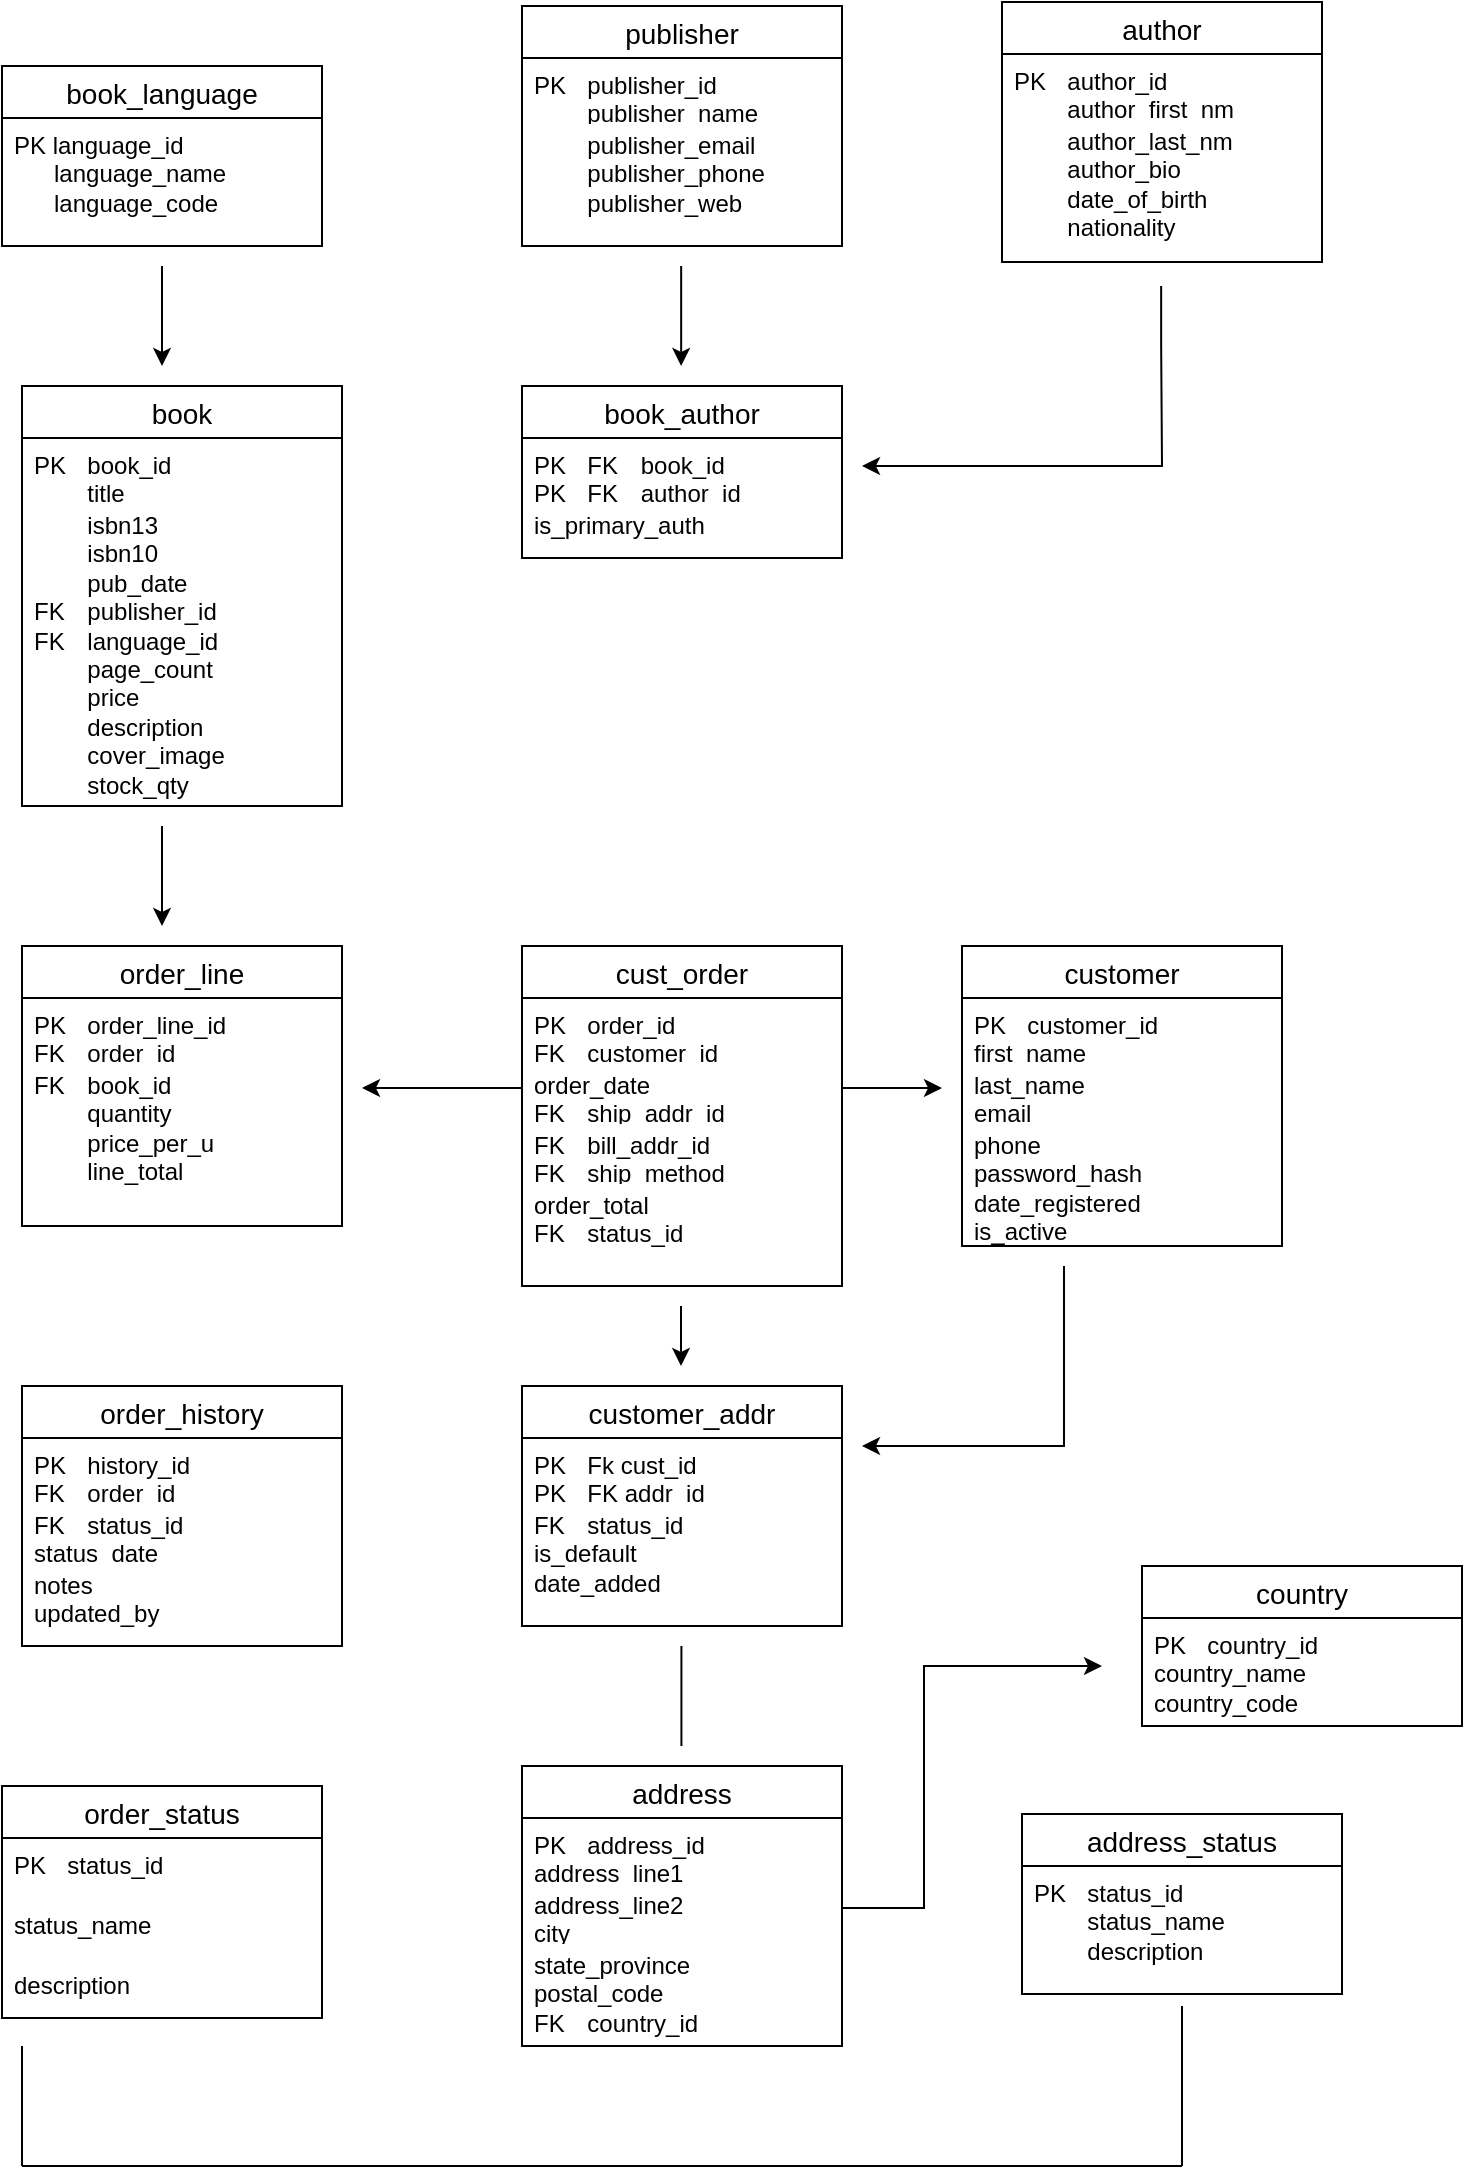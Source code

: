 <mxfile version="26.2.12">
  <diagram name="Page-1" id="foeVM5Lg0MwwSUJBU36r">
    <mxGraphModel dx="790" dy="543" grid="1" gridSize="10" guides="1" tooltips="1" connect="1" arrows="1" fold="1" page="1" pageScale="1" pageWidth="827" pageHeight="1169" math="0" shadow="0">
      <root>
        <mxCell id="0" />
        <mxCell id="1" parent="0" />
        <mxCell id="IKarQw-mpcMnn7K4AN1X-6" value="book" style="swimlane;fontStyle=0;childLayout=stackLayout;horizontal=1;startSize=26;horizontalStack=0;resizeParent=1;resizeParentMax=0;resizeLast=0;collapsible=1;marginBottom=0;align=center;fontSize=14;" vertex="1" parent="1">
          <mxGeometry x="30" y="240" width="160" height="210" as="geometry" />
        </mxCell>
        <mxCell id="IKarQw-mpcMnn7K4AN1X-7" value="PK&lt;span style=&quot;white-space: pre;&quot;&gt;&#x9;book_id&lt;/span&gt;&lt;div&gt;&lt;span style=&quot;white-space: pre;&quot;&gt;&lt;span style=&quot;white-space: pre;&quot;&gt;&#x9;title&lt;/span&gt;&lt;br&gt;&lt;/span&gt;&lt;/div&gt;&lt;div&gt;&lt;span style=&quot;white-space: pre;&quot;&gt;&lt;span style=&quot;white-space: pre;&quot;&gt;&lt;br&gt;&lt;/span&gt;&lt;/span&gt;&lt;/div&gt;" style="text;strokeColor=none;fillColor=none;spacingLeft=4;spacingRight=4;overflow=hidden;rotatable=0;points=[[0,0.5],[1,0.5]];portConstraint=eastwest;fontSize=12;whiteSpace=wrap;html=1;" vertex="1" parent="IKarQw-mpcMnn7K4AN1X-6">
          <mxGeometry y="26" width="160" height="184" as="geometry" />
        </mxCell>
        <mxCell id="IKarQw-mpcMnn7K4AN1X-9" value="&lt;span style=&quot;white-space: pre;&quot;&gt;&#x9;isbn13&lt;/span&gt;&lt;div&gt;&lt;span style=&quot;white-space: pre;&quot;&gt;&lt;span style=&quot;white-space: pre;&quot;&gt;&#x9;isbn10&lt;/span&gt;&lt;br&gt;&lt;/span&gt;&lt;/div&gt;&lt;div&gt;&lt;span style=&quot;white-space: pre;&quot;&gt;&lt;span style=&quot;white-space: pre;&quot;&gt;&lt;span style=&quot;white-space: pre;&quot;&gt;&#x9;pub_date&lt;/span&gt;&lt;br&gt;&lt;/span&gt;&lt;/span&gt;&lt;/div&gt;&lt;div&gt;&lt;span style=&quot;white-space: pre;&quot;&gt;&lt;span style=&quot;white-space: pre;&quot;&gt;&lt;span style=&quot;white-space: pre;&quot;&gt;FK&lt;span style=&quot;white-space: pre;&quot;&gt;&#x9;publisher_id&lt;/span&gt;&lt;/span&gt;&lt;/span&gt;&lt;/span&gt;&lt;/div&gt;&lt;div&gt;&lt;span style=&quot;white-space: pre;&quot;&gt;&lt;span style=&quot;white-space: pre;&quot;&gt;&lt;span style=&quot;white-space: pre;&quot;&gt;&lt;span style=&quot;white-space: pre;&quot;&gt;FK&lt;span style=&quot;white-space: pre;&quot;&gt;&#x9;language_id&lt;/span&gt;&lt;/span&gt;&lt;/span&gt;&lt;/span&gt;&lt;/span&gt;&lt;/div&gt;&lt;div&gt;&lt;span style=&quot;white-space: pre;&quot;&gt;&lt;span style=&quot;white-space: pre;&quot;&gt;&lt;span style=&quot;white-space: pre;&quot;&gt;&lt;span style=&quot;white-space: pre;&quot;&gt;&lt;span style=&quot;white-space: pre;&quot;&gt;&lt;span style=&quot;white-space: pre;&quot;&gt;&#x9;page_count&lt;/span&gt;&lt;br&gt;&lt;/span&gt;&lt;/span&gt;&lt;/span&gt;&lt;/span&gt;&lt;/span&gt;&lt;/div&gt;&lt;div&gt;&lt;span style=&quot;white-space: pre;&quot;&gt;&lt;span style=&quot;white-space: pre;&quot;&gt;&lt;span style=&quot;white-space: pre;&quot;&gt;&lt;span style=&quot;white-space: pre;&quot;&gt;&lt;span style=&quot;white-space: pre;&quot;&gt;&lt;span style=&quot;white-space: pre;&quot;&gt;&lt;span style=&quot;white-space: pre;&quot;&gt;&#x9;price&lt;/span&gt;&lt;br&gt;&lt;/span&gt;&lt;/span&gt;&lt;/span&gt;&lt;/span&gt;&lt;/span&gt;&lt;/span&gt;&lt;/div&gt;&lt;div&gt;&lt;span style=&quot;white-space: pre;&quot;&gt;&lt;span style=&quot;white-space: pre;&quot;&gt;&lt;span style=&quot;white-space: pre;&quot;&gt;&lt;span style=&quot;white-space: pre;&quot;&gt;&lt;span style=&quot;white-space: pre;&quot;&gt;&lt;span style=&quot;white-space: pre;&quot;&gt;&lt;span style=&quot;white-space: pre;&quot;&gt;&lt;span style=&quot;white-space: pre;&quot;&gt;&#x9;description&lt;/span&gt;&lt;br&gt;&lt;/span&gt;&lt;/span&gt;&lt;/span&gt;&lt;/span&gt;&lt;/span&gt;&lt;/span&gt;&lt;/span&gt;&lt;/div&gt;&lt;div&gt;&lt;span style=&quot;white-space: pre;&quot;&gt;&lt;span style=&quot;white-space: pre;&quot;&gt;&lt;span style=&quot;white-space: pre;&quot;&gt;&lt;span style=&quot;white-space: pre;&quot;&gt;&lt;span style=&quot;white-space: pre;&quot;&gt;&lt;span style=&quot;white-space: pre;&quot;&gt;&lt;span style=&quot;white-space: pre;&quot;&gt;&lt;span style=&quot;white-space: pre;&quot;&gt;&lt;span style=&quot;white-space: pre;&quot;&gt;&#x9;cover_image&lt;/span&gt;&lt;br&gt;&lt;/span&gt;&lt;/span&gt;&lt;/span&gt;&lt;/span&gt;&lt;/span&gt;&lt;/span&gt;&lt;/span&gt;&lt;/span&gt;&lt;/div&gt;&lt;div&gt;&lt;span style=&quot;white-space: pre;&quot;&gt;&lt;span style=&quot;white-space: pre;&quot;&gt;&lt;span style=&quot;white-space: pre;&quot;&gt;&lt;span style=&quot;white-space: pre;&quot;&gt;&lt;span style=&quot;white-space: pre;&quot;&gt;&lt;span style=&quot;white-space: pre;&quot;&gt;&lt;span style=&quot;white-space: pre;&quot;&gt;&lt;span style=&quot;white-space: pre;&quot;&gt;&lt;span style=&quot;white-space: pre;&quot;&gt;&lt;span style=&quot;white-space: pre;&quot;&gt;&#x9;stock_qty&lt;/span&gt;&lt;br&gt;&lt;/span&gt;&lt;/span&gt;&lt;/span&gt;&lt;/span&gt;&lt;/span&gt;&lt;/span&gt;&lt;/span&gt;&lt;/span&gt;&lt;/span&gt;&lt;/div&gt;" style="text;strokeColor=none;fillColor=none;spacingLeft=4;spacingRight=4;overflow=hidden;rotatable=0;points=[[0,0.5],[1,0.5]];portConstraint=eastwest;fontSize=12;whiteSpace=wrap;html=1;movable=0;resizable=0;deletable=0;editable=0;locked=1;connectable=0;" vertex="1" parent="IKarQw-mpcMnn7K4AN1X-6">
          <mxGeometry y="56" width="160" height="164" as="geometry" />
        </mxCell>
        <mxCell id="IKarQw-mpcMnn7K4AN1X-16" value="" style="endArrow=classic;html=1;rounded=0;" edge="1" parent="1">
          <mxGeometry width="50" height="50" relative="1" as="geometry">
            <mxPoint x="100" y="180" as="sourcePoint" />
            <mxPoint x="100" y="230" as="targetPoint" />
            <Array as="points">
              <mxPoint x="100" y="210" />
            </Array>
          </mxGeometry>
        </mxCell>
        <mxCell id="IKarQw-mpcMnn7K4AN1X-17" value="" style="endArrow=classic;html=1;rounded=0;" edge="1" parent="1">
          <mxGeometry width="50" height="50" relative="1" as="geometry">
            <mxPoint x="100" y="460" as="sourcePoint" />
            <mxPoint x="100" y="510" as="targetPoint" />
            <Array as="points">
              <mxPoint x="100" y="490" />
            </Array>
          </mxGeometry>
        </mxCell>
        <mxCell id="IKarQw-mpcMnn7K4AN1X-18" value="order_line" style="swimlane;fontStyle=0;childLayout=stackLayout;horizontal=1;startSize=26;horizontalStack=0;resizeParent=1;resizeParentMax=0;resizeLast=0;collapsible=1;marginBottom=0;align=center;fontSize=14;" vertex="1" parent="1">
          <mxGeometry x="30" y="520" width="160" height="140" as="geometry" />
        </mxCell>
        <mxCell id="IKarQw-mpcMnn7K4AN1X-19" value="PK &lt;span style=&quot;white-space: pre;&quot;&gt;&#x9;&lt;/span&gt;order_line_id&lt;div&gt;&lt;span style=&quot;white-space: pre;&quot;&gt;FK&lt;span style=&quot;white-space: pre;&quot;&gt;&#x9;order_id&lt;/span&gt;&#x9;&lt;/span&gt;&lt;br&gt;&lt;/div&gt;" style="text;strokeColor=none;fillColor=none;spacingLeft=4;spacingRight=4;overflow=hidden;rotatable=0;points=[[0,0.5],[1,0.5]];portConstraint=eastwest;fontSize=12;whiteSpace=wrap;html=1;" vertex="1" parent="IKarQw-mpcMnn7K4AN1X-18">
          <mxGeometry y="26" width="160" height="30" as="geometry" />
        </mxCell>
        <mxCell id="IKarQw-mpcMnn7K4AN1X-20" value="FK&lt;span style=&quot;white-space: pre;&quot;&gt;&#x9;book_id&lt;/span&gt;&lt;div&gt;&lt;span style=&quot;white-space: pre;&quot;&gt;&lt;span style=&quot;white-space: pre;&quot;&gt;&#x9;quantity&lt;/span&gt;&lt;/span&gt;&lt;/div&gt;&lt;div&gt;&lt;span style=&quot;white-space: pre;&quot;&gt;&lt;span style=&quot;white-space: pre;&quot;&gt;&#x9;price_per_u&lt;/span&gt;&lt;/span&gt;&lt;/div&gt;&lt;div&gt;&lt;span style=&quot;white-space: pre;&quot;&gt;&lt;span style=&quot;white-space: pre;&quot;&gt;&#x9;line_total&lt;/span&gt;&lt;br&gt;&lt;/span&gt;&lt;div&gt;&lt;br&gt;&lt;/div&gt;&lt;/div&gt;" style="text;strokeColor=none;fillColor=none;spacingLeft=4;spacingRight=4;overflow=hidden;rotatable=0;points=[[0,0.5],[1,0.5]];portConstraint=eastwest;fontSize=12;whiteSpace=wrap;html=1;" vertex="1" parent="IKarQw-mpcMnn7K4AN1X-18">
          <mxGeometry y="56" width="160" height="84" as="geometry" />
        </mxCell>
        <mxCell id="IKarQw-mpcMnn7K4AN1X-22" value="cust_order" style="swimlane;fontStyle=0;childLayout=stackLayout;horizontal=1;startSize=26;horizontalStack=0;resizeParent=1;resizeParentMax=0;resizeLast=0;collapsible=1;marginBottom=0;align=center;fontSize=14;" vertex="1" parent="1">
          <mxGeometry x="280" y="520" width="160" height="170" as="geometry" />
        </mxCell>
        <mxCell id="IKarQw-mpcMnn7K4AN1X-23" value="PK&lt;span style=&quot;white-space: pre;&quot;&gt;&#x9;order_id&lt;/span&gt;&lt;div&gt;&lt;span style=&quot;white-space: pre;&quot;&gt;FK&lt;span style=&quot;white-space: pre;&quot;&gt;&#x9;customer_id&lt;/span&gt;&lt;/span&gt;&lt;/div&gt;&lt;div&gt;&lt;span style=&quot;white-space: pre;&quot;&gt;&lt;span style=&quot;white-space: pre;&quot;&gt;&lt;br&gt;&lt;/span&gt;&lt;/span&gt;&lt;/div&gt;" style="text;strokeColor=none;fillColor=none;spacingLeft=4;spacingRight=4;overflow=hidden;rotatable=0;points=[[0,0.5],[1,0.5]];portConstraint=eastwest;fontSize=12;whiteSpace=wrap;html=1;" vertex="1" parent="IKarQw-mpcMnn7K4AN1X-22">
          <mxGeometry y="26" width="160" height="30" as="geometry" />
        </mxCell>
        <mxCell id="IKarQw-mpcMnn7K4AN1X-27" style="edgeStyle=orthogonalEdgeStyle;rounded=0;orthogonalLoop=1;jettySize=auto;html=1;" edge="1" parent="IKarQw-mpcMnn7K4AN1X-22" source="IKarQw-mpcMnn7K4AN1X-26">
          <mxGeometry relative="1" as="geometry">
            <mxPoint x="-80" y="71" as="targetPoint" />
          </mxGeometry>
        </mxCell>
        <mxCell id="IKarQw-mpcMnn7K4AN1X-29" style="edgeStyle=orthogonalEdgeStyle;rounded=0;orthogonalLoop=1;jettySize=auto;html=1;" edge="1" parent="IKarQw-mpcMnn7K4AN1X-22" source="IKarQw-mpcMnn7K4AN1X-26">
          <mxGeometry relative="1" as="geometry">
            <mxPoint x="210" y="71" as="targetPoint" />
          </mxGeometry>
        </mxCell>
        <mxCell id="IKarQw-mpcMnn7K4AN1X-26" value="order_date&lt;div&gt;FK&lt;span style=&quot;white-space: pre;&quot;&gt;&#x9;ship_addr_id&lt;/span&gt;&lt;/div&gt;" style="text;strokeColor=none;fillColor=none;spacingLeft=4;spacingRight=4;overflow=hidden;rotatable=0;points=[[0,0.5],[1,0.5]];portConstraint=eastwest;fontSize=12;whiteSpace=wrap;html=1;" vertex="1" parent="IKarQw-mpcMnn7K4AN1X-22">
          <mxGeometry y="56" width="160" height="30" as="geometry" />
        </mxCell>
        <mxCell id="IKarQw-mpcMnn7K4AN1X-24" value="FK&lt;span style=&quot;white-space: pre;&quot;&gt;&#x9;bill_addr_id&lt;/span&gt;&lt;div&gt;&lt;span style=&quot;white-space: pre;&quot;&gt;FK&lt;span style=&quot;white-space: pre;&quot;&gt;&#x9;ship_method&lt;/span&gt;&lt;/span&gt;&lt;/div&gt;&lt;div&gt;&lt;span style=&quot;white-space: pre;&quot;&gt;&lt;span style=&quot;white-space: pre;&quot;&gt;&lt;br&gt;&lt;/span&gt;&lt;/span&gt;&lt;/div&gt;" style="text;strokeColor=none;fillColor=none;spacingLeft=4;spacingRight=4;overflow=hidden;rotatable=0;points=[[0,0.5],[1,0.5]];portConstraint=eastwest;fontSize=12;whiteSpace=wrap;html=1;" vertex="1" parent="IKarQw-mpcMnn7K4AN1X-22">
          <mxGeometry y="86" width="160" height="30" as="geometry" />
        </mxCell>
        <mxCell id="IKarQw-mpcMnn7K4AN1X-25" value="order_total&lt;div&gt;FK&lt;span style=&quot;white-space: pre;&quot;&gt;&#x9;status_id&lt;/span&gt;&lt;/div&gt;" style="text;strokeColor=none;fillColor=none;spacingLeft=4;spacingRight=4;overflow=hidden;rotatable=0;points=[[0,0.5],[1,0.5]];portConstraint=eastwest;fontSize=12;whiteSpace=wrap;html=1;" vertex="1" parent="IKarQw-mpcMnn7K4AN1X-22">
          <mxGeometry y="116" width="160" height="54" as="geometry" />
        </mxCell>
        <mxCell id="IKarQw-mpcMnn7K4AN1X-30" value="customer" style="swimlane;fontStyle=0;childLayout=stackLayout;horizontal=1;startSize=26;horizontalStack=0;resizeParent=1;resizeParentMax=0;resizeLast=0;collapsible=1;marginBottom=0;align=center;fontSize=14;" vertex="1" parent="1">
          <mxGeometry x="500" y="520" width="160" height="150" as="geometry" />
        </mxCell>
        <mxCell id="IKarQw-mpcMnn7K4AN1X-31" value="PK&lt;span style=&quot;white-space: pre;&quot;&gt;&#x9;customer_id&lt;/span&gt;&lt;div&gt;&lt;span style=&quot;white-space: pre;&quot;&gt;first_name&lt;/span&gt;&lt;/div&gt;" style="text;strokeColor=none;fillColor=none;spacingLeft=4;spacingRight=4;overflow=hidden;rotatable=0;points=[[0,0.5],[1,0.5]];portConstraint=eastwest;fontSize=12;whiteSpace=wrap;html=1;" vertex="1" parent="IKarQw-mpcMnn7K4AN1X-30">
          <mxGeometry y="26" width="160" height="30" as="geometry" />
        </mxCell>
        <mxCell id="IKarQw-mpcMnn7K4AN1X-32" value="last_name&lt;div&gt;email&lt;/div&gt;" style="text;strokeColor=none;fillColor=none;spacingLeft=4;spacingRight=4;overflow=hidden;rotatable=0;points=[[0,0.5],[1,0.5]];portConstraint=eastwest;fontSize=12;whiteSpace=wrap;html=1;" vertex="1" parent="IKarQw-mpcMnn7K4AN1X-30">
          <mxGeometry y="56" width="160" height="30" as="geometry" />
        </mxCell>
        <mxCell id="IKarQw-mpcMnn7K4AN1X-33" value="phone&lt;div&gt;password_hash&lt;/div&gt;&lt;div&gt;date_registered&lt;/div&gt;&lt;div&gt;is_active&lt;/div&gt;" style="text;strokeColor=none;fillColor=none;spacingLeft=4;spacingRight=4;overflow=hidden;rotatable=0;points=[[0,0.5],[1,0.5]];portConstraint=eastwest;fontSize=12;whiteSpace=wrap;html=1;" vertex="1" parent="IKarQw-mpcMnn7K4AN1X-30">
          <mxGeometry y="86" width="160" height="64" as="geometry" />
        </mxCell>
        <mxCell id="IKarQw-mpcMnn7K4AN1X-34" value="" style="endArrow=classic;html=1;rounded=0;" edge="1" parent="1">
          <mxGeometry width="50" height="50" relative="1" as="geometry">
            <mxPoint x="359.5" y="700" as="sourcePoint" />
            <mxPoint x="360" y="730" as="targetPoint" />
            <Array as="points">
              <mxPoint x="359.5" y="730" />
            </Array>
          </mxGeometry>
        </mxCell>
        <mxCell id="IKarQw-mpcMnn7K4AN1X-35" value="customer_addr" style="swimlane;fontStyle=0;childLayout=stackLayout;horizontal=1;startSize=26;horizontalStack=0;resizeParent=1;resizeParentMax=0;resizeLast=0;collapsible=1;marginBottom=0;align=center;fontSize=14;" vertex="1" parent="1">
          <mxGeometry x="280" y="740" width="160" height="120" as="geometry" />
        </mxCell>
        <mxCell id="IKarQw-mpcMnn7K4AN1X-36" value="PK&lt;span style=&quot;white-space: pre;&quot;&gt;&#x9;Fk cust_id&lt;/span&gt;&lt;div&gt;&lt;span style=&quot;white-space: pre;&quot;&gt;PK&lt;span style=&quot;white-space: pre;&quot;&gt;&#x9;FK addr_id&lt;/span&gt;&lt;/span&gt;&lt;/div&gt;&lt;div&gt;&lt;span style=&quot;white-space: pre;&quot;&gt;&lt;span style=&quot;white-space: pre;&quot;&gt;&lt;br&gt;&lt;/span&gt;&lt;/span&gt;&lt;/div&gt;" style="text;strokeColor=none;fillColor=none;spacingLeft=4;spacingRight=4;overflow=hidden;rotatable=0;points=[[0,0.5],[1,0.5]];portConstraint=eastwest;fontSize=12;whiteSpace=wrap;html=1;" vertex="1" parent="IKarQw-mpcMnn7K4AN1X-35">
          <mxGeometry y="26" width="160" height="30" as="geometry" />
        </mxCell>
        <mxCell id="IKarQw-mpcMnn7K4AN1X-41" style="edgeStyle=orthogonalEdgeStyle;rounded=0;orthogonalLoop=1;jettySize=auto;html=1;" edge="1" parent="IKarQw-mpcMnn7K4AN1X-35">
          <mxGeometry relative="1" as="geometry">
            <mxPoint x="170" y="30" as="targetPoint" />
            <mxPoint x="271" y="-60" as="sourcePoint" />
            <Array as="points">
              <mxPoint x="271" y="-30" />
              <mxPoint x="271" y="30" />
            </Array>
          </mxGeometry>
        </mxCell>
        <mxCell id="IKarQw-mpcMnn7K4AN1X-38" value="FK&lt;span style=&quot;white-space: pre;&quot;&gt;&#x9;status_id&lt;/span&gt;&lt;div&gt;&lt;span style=&quot;white-space: pre;&quot;&gt;is_default&lt;/span&gt;&lt;/div&gt;&lt;div&gt;&lt;span style=&quot;white-space: pre;&quot;&gt;date_added&lt;/span&gt;&lt;/div&gt;" style="text;strokeColor=none;fillColor=none;spacingLeft=4;spacingRight=4;overflow=hidden;rotatable=0;points=[[0,0.5],[1,0.5]];portConstraint=eastwest;fontSize=12;whiteSpace=wrap;html=1;" vertex="1" parent="IKarQw-mpcMnn7K4AN1X-35">
          <mxGeometry y="56" width="160" height="64" as="geometry" />
        </mxCell>
        <mxCell id="IKarQw-mpcMnn7K4AN1X-43" value="order_history" style="swimlane;fontStyle=0;childLayout=stackLayout;horizontal=1;startSize=26;horizontalStack=0;resizeParent=1;resizeParentMax=0;resizeLast=0;collapsible=1;marginBottom=0;align=center;fontSize=14;" vertex="1" parent="1">
          <mxGeometry x="30" y="740" width="160" height="130" as="geometry" />
        </mxCell>
        <mxCell id="IKarQw-mpcMnn7K4AN1X-44" value="PK&lt;span style=&quot;white-space: pre;&quot;&gt;&#x9;history_id&lt;/span&gt;&lt;div&gt;&lt;span style=&quot;white-space: pre;&quot;&gt;FK&lt;span style=&quot;white-space: pre;&quot;&gt;&#x9;order_id&lt;/span&gt;&lt;/span&gt;&lt;/div&gt;" style="text;strokeColor=none;fillColor=none;spacingLeft=4;spacingRight=4;overflow=hidden;rotatable=0;points=[[0,0.5],[1,0.5]];portConstraint=eastwest;fontSize=12;whiteSpace=wrap;html=1;" vertex="1" parent="IKarQw-mpcMnn7K4AN1X-43">
          <mxGeometry y="26" width="160" height="30" as="geometry" />
        </mxCell>
        <mxCell id="IKarQw-mpcMnn7K4AN1X-45" value="FK&lt;span style=&quot;white-space: pre;&quot;&gt;&#x9;status_id&lt;/span&gt;&lt;div&gt;&lt;span style=&quot;white-space: pre;&quot;&gt;status_date&lt;/span&gt;&lt;/div&gt;" style="text;strokeColor=none;fillColor=none;spacingLeft=4;spacingRight=4;overflow=hidden;rotatable=0;points=[[0,0.5],[1,0.5]];portConstraint=eastwest;fontSize=12;whiteSpace=wrap;html=1;" vertex="1" parent="IKarQw-mpcMnn7K4AN1X-43">
          <mxGeometry y="56" width="160" height="30" as="geometry" />
        </mxCell>
        <mxCell id="IKarQw-mpcMnn7K4AN1X-46" value="notes&lt;div&gt;updated_by&lt;/div&gt;" style="text;strokeColor=none;fillColor=none;spacingLeft=4;spacingRight=4;overflow=hidden;rotatable=0;points=[[0,0.5],[1,0.5]];portConstraint=eastwest;fontSize=12;whiteSpace=wrap;html=1;" vertex="1" parent="IKarQw-mpcMnn7K4AN1X-43">
          <mxGeometry y="86" width="160" height="44" as="geometry" />
        </mxCell>
        <mxCell id="IKarQw-mpcMnn7K4AN1X-47" value="" style="endArrow=none;html=1;rounded=0;" edge="1" parent="1">
          <mxGeometry width="50" height="50" relative="1" as="geometry">
            <mxPoint x="359.71" y="920" as="sourcePoint" />
            <mxPoint x="359.71" y="870" as="targetPoint" />
            <Array as="points">
              <mxPoint x="359.71" y="880" />
            </Array>
          </mxGeometry>
        </mxCell>
        <mxCell id="IKarQw-mpcMnn7K4AN1X-48" value="address" style="swimlane;fontStyle=0;childLayout=stackLayout;horizontal=1;startSize=26;horizontalStack=0;resizeParent=1;resizeParentMax=0;resizeLast=0;collapsible=1;marginBottom=0;align=center;fontSize=14;" vertex="1" parent="1">
          <mxGeometry x="280" y="930" width="160" height="140" as="geometry" />
        </mxCell>
        <mxCell id="IKarQw-mpcMnn7K4AN1X-49" value="PK&lt;span style=&quot;white-space: pre;&quot;&gt;&#x9;address_id&lt;/span&gt;&lt;div&gt;&lt;span style=&quot;white-space: pre;&quot;&gt;address_line1&lt;/span&gt;&lt;/div&gt;" style="text;strokeColor=none;fillColor=none;spacingLeft=4;spacingRight=4;overflow=hidden;rotatable=0;points=[[0,0.5],[1,0.5]];portConstraint=eastwest;fontSize=12;whiteSpace=wrap;html=1;" vertex="1" parent="IKarQw-mpcMnn7K4AN1X-48">
          <mxGeometry y="26" width="160" height="30" as="geometry" />
        </mxCell>
        <mxCell id="IKarQw-mpcMnn7K4AN1X-50" value="address_line2&lt;div&gt;city&lt;/div&gt;" style="text;strokeColor=none;fillColor=none;spacingLeft=4;spacingRight=4;overflow=hidden;rotatable=0;points=[[0,0.5],[1,0.5]];portConstraint=eastwest;fontSize=12;whiteSpace=wrap;html=1;" vertex="1" parent="IKarQw-mpcMnn7K4AN1X-48">
          <mxGeometry y="56" width="160" height="30" as="geometry" />
        </mxCell>
        <mxCell id="IKarQw-mpcMnn7K4AN1X-51" value="state_province&lt;div&gt;postal_code&lt;/div&gt;&lt;div&gt;FK&lt;span style=&quot;white-space: pre;&quot;&gt;&#x9;country_id&lt;/span&gt;&lt;/div&gt;" style="text;strokeColor=none;fillColor=none;spacingLeft=4;spacingRight=4;overflow=hidden;rotatable=0;points=[[0,0.5],[1,0.5]];portConstraint=eastwest;fontSize=12;whiteSpace=wrap;html=1;" vertex="1" parent="IKarQw-mpcMnn7K4AN1X-48">
          <mxGeometry y="86" width="160" height="54" as="geometry" />
        </mxCell>
        <mxCell id="IKarQw-mpcMnn7K4AN1X-62" value="" style="endArrow=none;html=1;rounded=0;" edge="1" parent="1">
          <mxGeometry width="50" height="50" relative="1" as="geometry">
            <mxPoint x="30" y="1130" as="sourcePoint" />
            <mxPoint x="30" y="1070" as="targetPoint" />
          </mxGeometry>
        </mxCell>
        <mxCell id="IKarQw-mpcMnn7K4AN1X-63" value="" style="endArrow=none;html=1;rounded=0;" edge="1" parent="1">
          <mxGeometry width="50" height="50" relative="1" as="geometry">
            <mxPoint x="30" y="1130" as="sourcePoint" />
            <mxPoint x="610" y="1130" as="targetPoint" />
          </mxGeometry>
        </mxCell>
        <mxCell id="IKarQw-mpcMnn7K4AN1X-64" value="" style="endArrow=none;html=1;rounded=0;" edge="1" parent="1">
          <mxGeometry width="50" height="50" relative="1" as="geometry">
            <mxPoint x="610" y="1130" as="sourcePoint" />
            <mxPoint x="610" y="1050" as="targetPoint" />
          </mxGeometry>
        </mxCell>
        <mxCell id="IKarQw-mpcMnn7K4AN1X-67" style="edgeStyle=orthogonalEdgeStyle;rounded=0;orthogonalLoop=1;jettySize=auto;html=1;" edge="1" parent="1" source="IKarQw-mpcMnn7K4AN1X-50">
          <mxGeometry relative="1" as="geometry">
            <mxPoint x="570" y="880" as="targetPoint" />
            <Array as="points">
              <mxPoint x="481" y="1001" />
              <mxPoint x="481" y="880" />
            </Array>
          </mxGeometry>
        </mxCell>
        <mxCell id="IKarQw-mpcMnn7K4AN1X-69" value="order_status" style="swimlane;fontStyle=0;childLayout=stackLayout;horizontal=1;startSize=26;horizontalStack=0;resizeParent=1;resizeParentMax=0;resizeLast=0;collapsible=1;marginBottom=0;align=center;fontSize=14;" vertex="1" parent="1">
          <mxGeometry x="20" y="940" width="160" height="116" as="geometry" />
        </mxCell>
        <mxCell id="IKarQw-mpcMnn7K4AN1X-70" value="PK&lt;span style=&quot;white-space: pre;&quot;&gt;&#x9;status_id&lt;/span&gt;" style="text;strokeColor=none;fillColor=none;spacingLeft=4;spacingRight=4;overflow=hidden;rotatable=0;points=[[0,0.5],[1,0.5]];portConstraint=eastwest;fontSize=12;whiteSpace=wrap;html=1;" vertex="1" parent="IKarQw-mpcMnn7K4AN1X-69">
          <mxGeometry y="26" width="160" height="30" as="geometry" />
        </mxCell>
        <mxCell id="IKarQw-mpcMnn7K4AN1X-71" value="status_name" style="text;strokeColor=none;fillColor=none;spacingLeft=4;spacingRight=4;overflow=hidden;rotatable=0;points=[[0,0.5],[1,0.5]];portConstraint=eastwest;fontSize=12;whiteSpace=wrap;html=1;" vertex="1" parent="IKarQw-mpcMnn7K4AN1X-69">
          <mxGeometry y="56" width="160" height="30" as="geometry" />
        </mxCell>
        <mxCell id="IKarQw-mpcMnn7K4AN1X-72" value="description" style="text;strokeColor=none;fillColor=none;spacingLeft=4;spacingRight=4;overflow=hidden;rotatable=0;points=[[0,0.5],[1,0.5]];portConstraint=eastwest;fontSize=12;whiteSpace=wrap;html=1;" vertex="1" parent="IKarQw-mpcMnn7K4AN1X-69">
          <mxGeometry y="86" width="160" height="30" as="geometry" />
        </mxCell>
        <mxCell id="IKarQw-mpcMnn7K4AN1X-73" value="publisher" style="swimlane;fontStyle=0;childLayout=stackLayout;horizontal=1;startSize=26;horizontalStack=0;resizeParent=1;resizeParentMax=0;resizeLast=0;collapsible=1;marginBottom=0;align=center;fontSize=14;" vertex="1" parent="1">
          <mxGeometry x="280" y="50" width="160" height="120" as="geometry" />
        </mxCell>
        <mxCell id="IKarQw-mpcMnn7K4AN1X-74" value="PK&lt;span style=&quot;white-space: pre;&quot;&gt;&#x9;publisher_id&lt;/span&gt;&lt;div&gt;&lt;span style=&quot;white-space: pre;&quot;&gt; &lt;span style=&quot;white-space: pre;&quot;&gt;&#x9;publisher_name&lt;/span&gt;&lt;/span&gt;&lt;/div&gt;&lt;div&gt;&lt;span style=&quot;white-space: pre;&quot;&gt;&lt;span style=&quot;white-space: pre;&quot;&gt;&lt;br&gt;&lt;/span&gt;&lt;/span&gt;&lt;/div&gt;" style="text;strokeColor=none;fillColor=none;spacingLeft=4;spacingRight=4;overflow=hidden;rotatable=0;points=[[0,0.5],[1,0.5]];portConstraint=eastwest;fontSize=12;whiteSpace=wrap;html=1;" vertex="1" parent="IKarQw-mpcMnn7K4AN1X-73">
          <mxGeometry y="26" width="160" height="30" as="geometry" />
        </mxCell>
        <mxCell id="IKarQw-mpcMnn7K4AN1X-75" value="&lt;span style=&quot;white-space: pre;&quot;&gt;&#x9;publisher_email&lt;/span&gt;&lt;div&gt;&lt;span style=&quot;white-space: pre;&quot;&gt;&lt;span style=&quot;white-space: pre;&quot;&gt;&#x9;publisher_phone&lt;/span&gt;&lt;br&gt;&lt;/span&gt;&lt;/div&gt;&lt;div&gt;&lt;span style=&quot;white-space: pre;&quot;&gt;&lt;span style=&quot;white-space: pre;&quot;&gt;&lt;span style=&quot;white-space: pre;&quot;&gt;&#x9;publisher_web&lt;/span&gt;&lt;br&gt;&lt;/span&gt;&lt;/span&gt;&lt;/div&gt;" style="text;strokeColor=none;fillColor=none;spacingLeft=4;spacingRight=4;overflow=hidden;rotatable=0;points=[[0,0.5],[1,0.5]];portConstraint=eastwest;fontSize=12;whiteSpace=wrap;html=1;" vertex="1" parent="IKarQw-mpcMnn7K4AN1X-73">
          <mxGeometry y="56" width="160" height="64" as="geometry" />
        </mxCell>
        <mxCell id="IKarQw-mpcMnn7K4AN1X-78" value="" style="endArrow=classic;html=1;rounded=0;" edge="1" parent="1">
          <mxGeometry width="50" height="50" relative="1" as="geometry">
            <mxPoint x="359.58" y="180" as="sourcePoint" />
            <mxPoint x="359.58" y="230" as="targetPoint" />
            <Array as="points">
              <mxPoint x="359.58" y="210" />
            </Array>
          </mxGeometry>
        </mxCell>
        <mxCell id="IKarQw-mpcMnn7K4AN1X-79" value="book_author" style="swimlane;fontStyle=0;childLayout=stackLayout;horizontal=1;startSize=26;horizontalStack=0;resizeParent=1;resizeParentMax=0;resizeLast=0;collapsible=1;marginBottom=0;align=center;fontSize=14;" vertex="1" parent="1">
          <mxGeometry x="280" y="240" width="160" height="86" as="geometry" />
        </mxCell>
        <mxCell id="IKarQw-mpcMnn7K4AN1X-80" value="PK&lt;span style=&quot;white-space: pre;&quot;&gt;&#x9;FK&lt;span style=&quot;white-space: pre;&quot;&gt;&#x9;book_id&lt;/span&gt;&lt;/span&gt;&lt;div&gt;&lt;span style=&quot;white-space: pre;&quot;&gt;&lt;span style=&quot;white-space: pre;&quot;&gt;PK&lt;span style=&quot;white-space: pre;&quot;&gt;&#x9;FK&lt;span style=&quot;white-space: pre;&quot;&gt;&#x9;author_id&lt;/span&gt;&lt;/span&gt;&lt;/span&gt;&lt;/span&gt;&lt;/div&gt;" style="text;strokeColor=none;fillColor=none;spacingLeft=4;spacingRight=4;overflow=hidden;rotatable=0;points=[[0,0.5],[1,0.5]];portConstraint=eastwest;fontSize=12;whiteSpace=wrap;html=1;" vertex="1" parent="IKarQw-mpcMnn7K4AN1X-79">
          <mxGeometry y="26" width="160" height="30" as="geometry" />
        </mxCell>
        <mxCell id="IKarQw-mpcMnn7K4AN1X-81" value="&lt;span style=&quot;white-space: pre;&quot;&gt;is_primary_auth&lt;/span&gt;" style="text;strokeColor=none;fillColor=none;spacingLeft=4;spacingRight=4;overflow=hidden;rotatable=0;points=[[0,0.5],[1,0.5]];portConstraint=eastwest;fontSize=12;whiteSpace=wrap;html=1;" vertex="1" parent="IKarQw-mpcMnn7K4AN1X-79">
          <mxGeometry y="56" width="160" height="30" as="geometry" />
        </mxCell>
        <mxCell id="IKarQw-mpcMnn7K4AN1X-83" value="author" style="swimlane;fontStyle=0;childLayout=stackLayout;horizontal=1;startSize=26;horizontalStack=0;resizeParent=1;resizeParentMax=0;resizeLast=0;collapsible=1;marginBottom=0;align=center;fontSize=14;" vertex="1" parent="1">
          <mxGeometry x="520" y="48" width="160" height="130" as="geometry" />
        </mxCell>
        <mxCell id="IKarQw-mpcMnn7K4AN1X-84" value="PK&lt;span style=&quot;white-space: pre;&quot;&gt;&#x9;author_id&lt;/span&gt;&lt;div&gt;&lt;span style=&quot;white-space: pre;&quot;&gt;&lt;span style=&quot;white-space: pre;&quot;&gt;&#x9;author_first_nm&lt;/span&gt;&lt;br&gt;&lt;/span&gt;&lt;/div&gt;&lt;div&gt;&lt;span style=&quot;white-space: pre;&quot;&gt;&lt;span style=&quot;white-space: pre;&quot;&gt;&lt;br&gt;&lt;/span&gt;&lt;/span&gt;&lt;/div&gt;" style="text;strokeColor=none;fillColor=none;spacingLeft=4;spacingRight=4;overflow=hidden;rotatable=0;points=[[0,0.5],[1,0.5]];portConstraint=eastwest;fontSize=12;whiteSpace=wrap;html=1;" vertex="1" parent="IKarQw-mpcMnn7K4AN1X-83">
          <mxGeometry y="26" width="160" height="30" as="geometry" />
        </mxCell>
        <mxCell id="IKarQw-mpcMnn7K4AN1X-86" value="&lt;span style=&quot;white-space: pre;&quot;&gt;&#x9;author_last_nm&lt;/span&gt;&lt;div&gt;&lt;span style=&quot;white-space: pre;&quot;&gt;&lt;span style=&quot;white-space: pre;&quot;&gt;&#x9;author_bio&lt;/span&gt;&lt;br&gt;&lt;/span&gt;&lt;/div&gt;&lt;div&gt;&lt;span style=&quot;white-space: pre;&quot;&gt;&lt;span style=&quot;white-space: pre;&quot;&gt;&lt;span style=&quot;white-space: pre;&quot;&gt;&#x9;date_of_birth&lt;/span&gt;&lt;br&gt;&lt;/span&gt;&lt;/span&gt;&lt;/div&gt;&lt;div&gt;&lt;span style=&quot;white-space: pre;&quot;&gt;&lt;span style=&quot;white-space: pre;&quot;&gt;&lt;span style=&quot;white-space: pre;&quot;&gt;&lt;span style=&quot;white-space: pre;&quot;&gt;&#x9;nationality&lt;/span&gt;&lt;br&gt;&lt;/span&gt;&lt;/span&gt;&lt;/span&gt;&lt;/div&gt;" style="text;strokeColor=none;fillColor=none;spacingLeft=4;spacingRight=4;overflow=hidden;rotatable=0;points=[[0,0.5],[1,0.5]];portConstraint=eastwest;fontSize=12;whiteSpace=wrap;html=1;" vertex="1" parent="IKarQw-mpcMnn7K4AN1X-83">
          <mxGeometry y="56" width="160" height="74" as="geometry" />
        </mxCell>
        <mxCell id="IKarQw-mpcMnn7K4AN1X-87" value="" style="endArrow=classic;html=1;rounded=0;" edge="1" parent="1">
          <mxGeometry width="50" height="50" relative="1" as="geometry">
            <mxPoint x="599.58" y="190" as="sourcePoint" />
            <mxPoint x="450" y="280" as="targetPoint" />
            <Array as="points">
              <mxPoint x="599.58" y="220" />
              <mxPoint x="600" y="280" />
            </Array>
          </mxGeometry>
        </mxCell>
        <mxCell id="IKarQw-mpcMnn7K4AN1X-88" value="book_language" style="swimlane;fontStyle=0;childLayout=stackLayout;horizontal=1;startSize=26;horizontalStack=0;resizeParent=1;resizeParentMax=0;resizeLast=0;collapsible=1;marginBottom=0;align=center;fontSize=14;" vertex="1" parent="1">
          <mxGeometry x="20" y="80" width="160" height="90" as="geometry" />
        </mxCell>
        <mxCell id="IKarQw-mpcMnn7K4AN1X-89" value="PK language_id&lt;div&gt;&lt;span style=&quot;white-space: pre;&quot;&gt;&amp;nbsp;     language_name&lt;/span&gt;&lt;/div&gt;&lt;div&gt;&lt;span style=&quot;white-space: pre;&quot;&gt;      language_code&lt;/span&gt;&lt;/div&gt;" style="text;strokeColor=none;fillColor=none;spacingLeft=4;spacingRight=4;overflow=hidden;rotatable=0;points=[[0,0.5],[1,0.5]];portConstraint=eastwest;fontSize=12;whiteSpace=wrap;html=1;" vertex="1" parent="IKarQw-mpcMnn7K4AN1X-88">
          <mxGeometry y="26" width="160" height="64" as="geometry" />
        </mxCell>
        <mxCell id="IKarQw-mpcMnn7K4AN1X-92" value="country" style="swimlane;fontStyle=0;childLayout=stackLayout;horizontal=1;startSize=26;horizontalStack=0;resizeParent=1;resizeParentMax=0;resizeLast=0;collapsible=1;marginBottom=0;align=center;fontSize=14;" vertex="1" parent="1">
          <mxGeometry x="590" y="830" width="160" height="80" as="geometry" />
        </mxCell>
        <mxCell id="IKarQw-mpcMnn7K4AN1X-93" value="&lt;div&gt;PK&lt;span style=&quot;white-space: pre;&quot;&gt;&#x9;country_id&lt;/span&gt;&lt;div&gt;&lt;span style=&quot;white-space: pre;&quot;&gt;country_name&lt;/span&gt;&lt;/div&gt;&lt;div&gt;&lt;span style=&quot;white-space: pre;&quot;&gt;country_code&lt;/span&gt;&lt;/div&gt;&lt;/div&gt;" style="text;strokeColor=none;fillColor=none;spacingLeft=4;spacingRight=4;overflow=hidden;rotatable=0;points=[[0,0.5],[1,0.5]];portConstraint=eastwest;fontSize=12;whiteSpace=wrap;html=1;" vertex="1" parent="IKarQw-mpcMnn7K4AN1X-92">
          <mxGeometry y="26" width="160" height="54" as="geometry" />
        </mxCell>
        <mxCell id="IKarQw-mpcMnn7K4AN1X-96" value="address_status" style="swimlane;fontStyle=0;childLayout=stackLayout;horizontal=1;startSize=26;horizontalStack=0;resizeParent=1;resizeParentMax=0;resizeLast=0;collapsible=1;marginBottom=0;align=center;fontSize=14;" vertex="1" parent="1">
          <mxGeometry x="530" y="954" width="160" height="90" as="geometry" />
        </mxCell>
        <mxCell id="IKarQw-mpcMnn7K4AN1X-97" value="&lt;div&gt;PK&lt;span style=&quot;white-space: pre;&quot;&gt;&#x9;status_id&lt;/span&gt;&lt;div&gt;&lt;span style=&quot;white-space: pre;&quot;&gt;&#x9;status_name&lt;br&gt;&lt;/span&gt;&lt;/div&gt;&lt;div&gt;&lt;span style=&quot;white-space: pre;&quot;&gt;&#x9;description&lt;/span&gt;&lt;/div&gt;&lt;/div&gt;" style="text;strokeColor=none;fillColor=none;spacingLeft=4;spacingRight=4;overflow=hidden;rotatable=0;points=[[0,0.5],[1,0.5]];portConstraint=eastwest;fontSize=12;whiteSpace=wrap;html=1;" vertex="1" parent="IKarQw-mpcMnn7K4AN1X-96">
          <mxGeometry y="26" width="160" height="64" as="geometry" />
        </mxCell>
      </root>
    </mxGraphModel>
  </diagram>
</mxfile>
